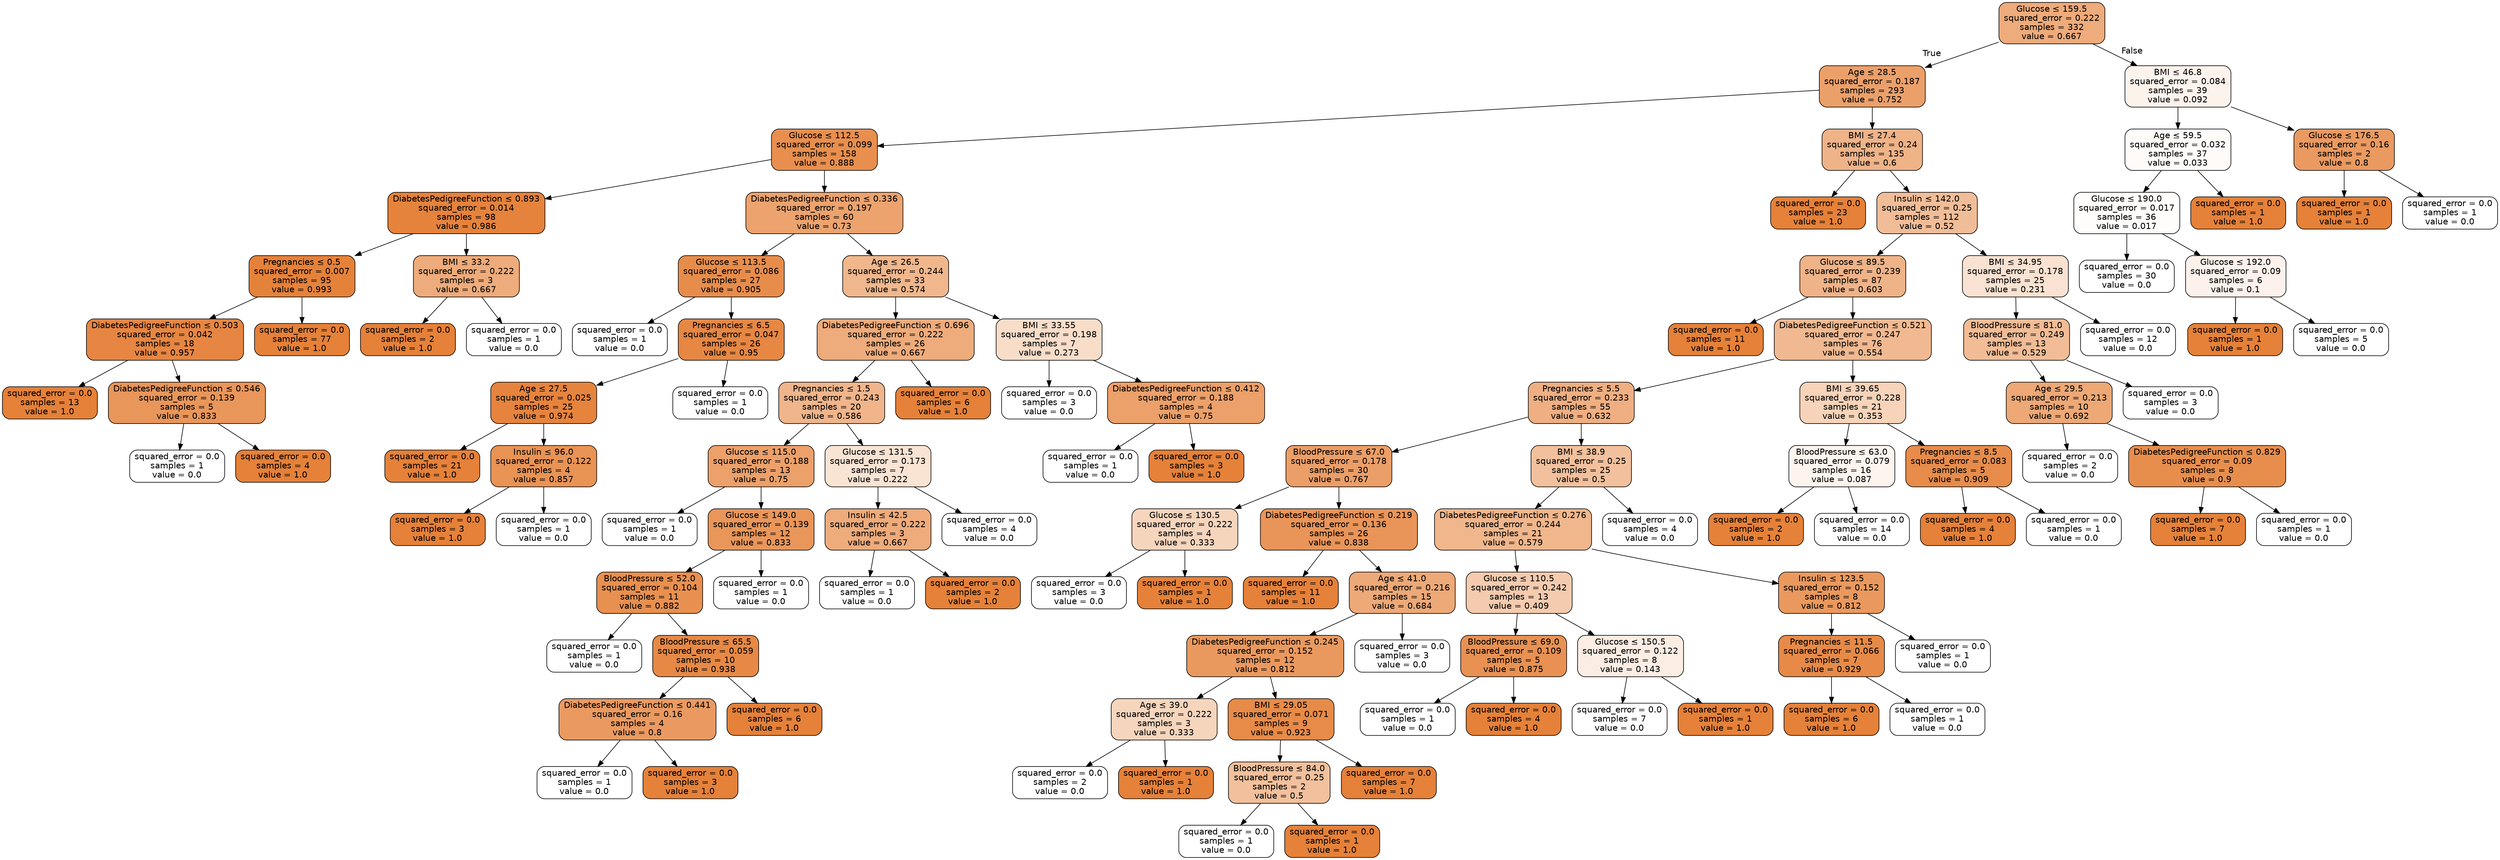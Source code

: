 digraph Tree {
node [shape=box, style="filled, rounded", color="black", fontname="helvetica"] ;
edge [fontname="helvetica"] ;
0 [label=<Glucose &le; 159.5<br/>squared_error = 0.222<br/>samples = 332<br/>value = 0.667>, fillcolor="#eeab7b"] ;
1 [label=<Age &le; 28.5<br/>squared_error = 0.187<br/>samples = 293<br/>value = 0.752>, fillcolor="#eba06a"] ;
0 -> 1 [labeldistance=2.5, labelangle=45, headlabel="True"] ;
2 [label=<Glucose &le; 112.5<br/>squared_error = 0.099<br/>samples = 158<br/>value = 0.888>, fillcolor="#e88f4f"] ;
1 -> 2 ;
3 [label=<DiabetesPedigreeFunction &le; 0.893<br/>squared_error = 0.014<br/>samples = 98<br/>value = 0.986>, fillcolor="#e5833c"] ;
2 -> 3 ;
4 [label=<Pregnancies &le; 0.5<br/>squared_error = 0.007<br/>samples = 95<br/>value = 0.993>, fillcolor="#e5823a"] ;
3 -> 4 ;
5 [label=<DiabetesPedigreeFunction &le; 0.503<br/>squared_error = 0.042<br/>samples = 18<br/>value = 0.957>, fillcolor="#e68642"] ;
4 -> 5 ;
6 [label=<squared_error = 0.0<br/>samples = 13<br/>value = 1.0>, fillcolor="#e58139"] ;
5 -> 6 ;
7 [label=<DiabetesPedigreeFunction &le; 0.546<br/>squared_error = 0.139<br/>samples = 5<br/>value = 0.833>, fillcolor="#e9965a"] ;
5 -> 7 ;
8 [label=<squared_error = 0.0<br/>samples = 1<br/>value = 0.0>, fillcolor="#ffffff"] ;
7 -> 8 ;
9 [label=<squared_error = 0.0<br/>samples = 4<br/>value = 1.0>, fillcolor="#e58139"] ;
7 -> 9 ;
10 [label=<squared_error = 0.0<br/>samples = 77<br/>value = 1.0>, fillcolor="#e58139"] ;
4 -> 10 ;
11 [label=<BMI &le; 33.2<br/>squared_error = 0.222<br/>samples = 3<br/>value = 0.667>, fillcolor="#eeab7b"] ;
3 -> 11 ;
12 [label=<squared_error = 0.0<br/>samples = 2<br/>value = 1.0>, fillcolor="#e58139"] ;
11 -> 12 ;
13 [label=<squared_error = 0.0<br/>samples = 1<br/>value = 0.0>, fillcolor="#ffffff"] ;
11 -> 13 ;
14 [label=<DiabetesPedigreeFunction &le; 0.336<br/>squared_error = 0.197<br/>samples = 60<br/>value = 0.73>, fillcolor="#eca36e"] ;
2 -> 14 ;
15 [label=<Glucose &le; 113.5<br/>squared_error = 0.086<br/>samples = 27<br/>value = 0.905>, fillcolor="#e78d4c"] ;
14 -> 15 ;
16 [label=<squared_error = 0.0<br/>samples = 1<br/>value = 0.0>, fillcolor="#ffffff"] ;
15 -> 16 ;
17 [label=<Pregnancies &le; 6.5<br/>squared_error = 0.047<br/>samples = 26<br/>value = 0.95>, fillcolor="#e68743"] ;
15 -> 17 ;
18 [label=<Age &le; 27.5<br/>squared_error = 0.025<br/>samples = 25<br/>value = 0.974>, fillcolor="#e6843e"] ;
17 -> 18 ;
19 [label=<squared_error = 0.0<br/>samples = 21<br/>value = 1.0>, fillcolor="#e58139"] ;
18 -> 19 ;
20 [label=<Insulin &le; 96.0<br/>squared_error = 0.122<br/>samples = 4<br/>value = 0.857>, fillcolor="#e99355"] ;
18 -> 20 ;
21 [label=<squared_error = 0.0<br/>samples = 3<br/>value = 1.0>, fillcolor="#e58139"] ;
20 -> 21 ;
22 [label=<squared_error = 0.0<br/>samples = 1<br/>value = 0.0>, fillcolor="#ffffff"] ;
20 -> 22 ;
23 [label=<squared_error = 0.0<br/>samples = 1<br/>value = 0.0>, fillcolor="#ffffff"] ;
17 -> 23 ;
24 [label=<Age &le; 26.5<br/>squared_error = 0.244<br/>samples = 33<br/>value = 0.574>, fillcolor="#f0b78d"] ;
14 -> 24 ;
25 [label=<DiabetesPedigreeFunction &le; 0.696<br/>squared_error = 0.222<br/>samples = 26<br/>value = 0.667>, fillcolor="#eeab7b"] ;
24 -> 25 ;
26 [label=<Pregnancies &le; 1.5<br/>squared_error = 0.243<br/>samples = 20<br/>value = 0.586>, fillcolor="#f0b58b"] ;
25 -> 26 ;
27 [label=<Glucose &le; 115.0<br/>squared_error = 0.188<br/>samples = 13<br/>value = 0.75>, fillcolor="#eca06a"] ;
26 -> 27 ;
28 [label=<squared_error = 0.0<br/>samples = 1<br/>value = 0.0>, fillcolor="#ffffff"] ;
27 -> 28 ;
29 [label=<Glucose &le; 149.0<br/>squared_error = 0.139<br/>samples = 12<br/>value = 0.833>, fillcolor="#e9965a"] ;
27 -> 29 ;
30 [label=<BloodPressure &le; 52.0<br/>squared_error = 0.104<br/>samples = 11<br/>value = 0.882>, fillcolor="#e89050"] ;
29 -> 30 ;
31 [label=<squared_error = 0.0<br/>samples = 1<br/>value = 0.0>, fillcolor="#ffffff"] ;
30 -> 31 ;
32 [label=<BloodPressure &le; 65.5<br/>squared_error = 0.059<br/>samples = 10<br/>value = 0.938>, fillcolor="#e78945"] ;
30 -> 32 ;
33 [label=<DiabetesPedigreeFunction &le; 0.441<br/>squared_error = 0.16<br/>samples = 4<br/>value = 0.8>, fillcolor="#ea9a61"] ;
32 -> 33 ;
34 [label=<squared_error = 0.0<br/>samples = 1<br/>value = 0.0>, fillcolor="#ffffff"] ;
33 -> 34 ;
35 [label=<squared_error = 0.0<br/>samples = 3<br/>value = 1.0>, fillcolor="#e58139"] ;
33 -> 35 ;
36 [label=<squared_error = 0.0<br/>samples = 6<br/>value = 1.0>, fillcolor="#e58139"] ;
32 -> 36 ;
37 [label=<squared_error = 0.0<br/>samples = 1<br/>value = 0.0>, fillcolor="#ffffff"] ;
29 -> 37 ;
38 [label=<Glucose &le; 131.5<br/>squared_error = 0.173<br/>samples = 7<br/>value = 0.222>, fillcolor="#f9e3d3"] ;
26 -> 38 ;
39 [label=<Insulin &le; 42.5<br/>squared_error = 0.222<br/>samples = 3<br/>value = 0.667>, fillcolor="#eeab7b"] ;
38 -> 39 ;
40 [label=<squared_error = 0.0<br/>samples = 1<br/>value = 0.0>, fillcolor="#ffffff"] ;
39 -> 40 ;
41 [label=<squared_error = 0.0<br/>samples = 2<br/>value = 1.0>, fillcolor="#e58139"] ;
39 -> 41 ;
42 [label=<squared_error = 0.0<br/>samples = 4<br/>value = 0.0>, fillcolor="#ffffff"] ;
38 -> 42 ;
43 [label=<squared_error = 0.0<br/>samples = 6<br/>value = 1.0>, fillcolor="#e58139"] ;
25 -> 43 ;
44 [label=<BMI &le; 33.55<br/>squared_error = 0.198<br/>samples = 7<br/>value = 0.273>, fillcolor="#f8ddc9"] ;
24 -> 44 ;
45 [label=<squared_error = 0.0<br/>samples = 3<br/>value = 0.0>, fillcolor="#ffffff"] ;
44 -> 45 ;
46 [label=<DiabetesPedigreeFunction &le; 0.412<br/>squared_error = 0.188<br/>samples = 4<br/>value = 0.75>, fillcolor="#eca06a"] ;
44 -> 46 ;
47 [label=<squared_error = 0.0<br/>samples = 1<br/>value = 0.0>, fillcolor="#ffffff"] ;
46 -> 47 ;
48 [label=<squared_error = 0.0<br/>samples = 3<br/>value = 1.0>, fillcolor="#e58139"] ;
46 -> 48 ;
49 [label=<BMI &le; 27.4<br/>squared_error = 0.24<br/>samples = 135<br/>value = 0.6>, fillcolor="#efb388"] ;
1 -> 49 ;
50 [label=<squared_error = 0.0<br/>samples = 23<br/>value = 1.0>, fillcolor="#e58139"] ;
49 -> 50 ;
51 [label=<Insulin &le; 142.0<br/>squared_error = 0.25<br/>samples = 112<br/>value = 0.52>, fillcolor="#f1bd98"] ;
49 -> 51 ;
52 [label=<Glucose &le; 89.5<br/>squared_error = 0.239<br/>samples = 87<br/>value = 0.603>, fillcolor="#efb388"] ;
51 -> 52 ;
53 [label=<squared_error = 0.0<br/>samples = 11<br/>value = 1.0>, fillcolor="#e58139"] ;
52 -> 53 ;
54 [label=<DiabetesPedigreeFunction &le; 0.521<br/>squared_error = 0.247<br/>samples = 76<br/>value = 0.554>, fillcolor="#f1b991"] ;
52 -> 54 ;
55 [label=<Pregnancies &le; 5.5<br/>squared_error = 0.233<br/>samples = 55<br/>value = 0.632>, fillcolor="#efaf82"] ;
54 -> 55 ;
56 [label=<BloodPressure &le; 67.0<br/>squared_error = 0.178<br/>samples = 30<br/>value = 0.767>, fillcolor="#eb9e67"] ;
55 -> 56 ;
57 [label=<Glucose &le; 130.5<br/>squared_error = 0.222<br/>samples = 4<br/>value = 0.333>, fillcolor="#f6d5bd"] ;
56 -> 57 ;
58 [label=<squared_error = 0.0<br/>samples = 3<br/>value = 0.0>, fillcolor="#ffffff"] ;
57 -> 58 ;
59 [label=<squared_error = 0.0<br/>samples = 1<br/>value = 1.0>, fillcolor="#e58139"] ;
57 -> 59 ;
60 [label=<DiabetesPedigreeFunction &le; 0.219<br/>squared_error = 0.136<br/>samples = 26<br/>value = 0.838>, fillcolor="#e99559"] ;
56 -> 60 ;
61 [label=<squared_error = 0.0<br/>samples = 11<br/>value = 1.0>, fillcolor="#e58139"] ;
60 -> 61 ;
62 [label=<Age &le; 41.0<br/>squared_error = 0.216<br/>samples = 15<br/>value = 0.684>, fillcolor="#eda978"] ;
60 -> 62 ;
63 [label=<DiabetesPedigreeFunction &le; 0.245<br/>squared_error = 0.152<br/>samples = 12<br/>value = 0.812>, fillcolor="#ea995e"] ;
62 -> 63 ;
64 [label=<Age &le; 39.0<br/>squared_error = 0.222<br/>samples = 3<br/>value = 0.333>, fillcolor="#f6d5bd"] ;
63 -> 64 ;
65 [label=<squared_error = 0.0<br/>samples = 2<br/>value = 0.0>, fillcolor="#ffffff"] ;
64 -> 65 ;
66 [label=<squared_error = 0.0<br/>samples = 1<br/>value = 1.0>, fillcolor="#e58139"] ;
64 -> 66 ;
67 [label=<BMI &le; 29.05<br/>squared_error = 0.071<br/>samples = 9<br/>value = 0.923>, fillcolor="#e78b48"] ;
63 -> 67 ;
68 [label=<BloodPressure &le; 84.0<br/>squared_error = 0.25<br/>samples = 2<br/>value = 0.5>, fillcolor="#f2c09c"] ;
67 -> 68 ;
69 [label=<squared_error = 0.0<br/>samples = 1<br/>value = 0.0>, fillcolor="#ffffff"] ;
68 -> 69 ;
70 [label=<squared_error = 0.0<br/>samples = 1<br/>value = 1.0>, fillcolor="#e58139"] ;
68 -> 70 ;
71 [label=<squared_error = 0.0<br/>samples = 7<br/>value = 1.0>, fillcolor="#e58139"] ;
67 -> 71 ;
72 [label=<squared_error = 0.0<br/>samples = 3<br/>value = 0.0>, fillcolor="#ffffff"] ;
62 -> 72 ;
73 [label=<BMI &le; 38.9<br/>squared_error = 0.25<br/>samples = 25<br/>value = 0.5>, fillcolor="#f2c09c"] ;
55 -> 73 ;
74 [label=<DiabetesPedigreeFunction &le; 0.276<br/>squared_error = 0.244<br/>samples = 21<br/>value = 0.579>, fillcolor="#f0b68c"] ;
73 -> 74 ;
75 [label=<Glucose &le; 110.5<br/>squared_error = 0.242<br/>samples = 13<br/>value = 0.409>, fillcolor="#f4cbae"] ;
74 -> 75 ;
76 [label=<BloodPressure &le; 69.0<br/>squared_error = 0.109<br/>samples = 5<br/>value = 0.875>, fillcolor="#e89152"] ;
75 -> 76 ;
77 [label=<squared_error = 0.0<br/>samples = 1<br/>value = 0.0>, fillcolor="#ffffff"] ;
76 -> 77 ;
78 [label=<squared_error = 0.0<br/>samples = 4<br/>value = 1.0>, fillcolor="#e58139"] ;
76 -> 78 ;
79 [label=<Glucose &le; 150.5<br/>squared_error = 0.122<br/>samples = 8<br/>value = 0.143>, fillcolor="#fbede3"] ;
75 -> 79 ;
80 [label=<squared_error = 0.0<br/>samples = 7<br/>value = 0.0>, fillcolor="#ffffff"] ;
79 -> 80 ;
81 [label=<squared_error = 0.0<br/>samples = 1<br/>value = 1.0>, fillcolor="#e58139"] ;
79 -> 81 ;
82 [label=<Insulin &le; 123.5<br/>squared_error = 0.152<br/>samples = 8<br/>value = 0.812>, fillcolor="#ea995e"] ;
74 -> 82 ;
83 [label=<Pregnancies &le; 11.5<br/>squared_error = 0.066<br/>samples = 7<br/>value = 0.929>, fillcolor="#e78a47"] ;
82 -> 83 ;
84 [label=<squared_error = 0.0<br/>samples = 6<br/>value = 1.0>, fillcolor="#e58139"] ;
83 -> 84 ;
85 [label=<squared_error = 0.0<br/>samples = 1<br/>value = 0.0>, fillcolor="#ffffff"] ;
83 -> 85 ;
86 [label=<squared_error = 0.0<br/>samples = 1<br/>value = 0.0>, fillcolor="#ffffff"] ;
82 -> 86 ;
87 [label=<squared_error = 0.0<br/>samples = 4<br/>value = 0.0>, fillcolor="#ffffff"] ;
73 -> 87 ;
88 [label=<BMI &le; 39.65<br/>squared_error = 0.228<br/>samples = 21<br/>value = 0.353>, fillcolor="#f6d3b9"] ;
54 -> 88 ;
89 [label=<BloodPressure &le; 63.0<br/>squared_error = 0.079<br/>samples = 16<br/>value = 0.087>, fillcolor="#fdf4ee"] ;
88 -> 89 ;
90 [label=<squared_error = 0.0<br/>samples = 2<br/>value = 1.0>, fillcolor="#e58139"] ;
89 -> 90 ;
91 [label=<squared_error = 0.0<br/>samples = 14<br/>value = 0.0>, fillcolor="#ffffff"] ;
89 -> 91 ;
92 [label=<Pregnancies &le; 8.5<br/>squared_error = 0.083<br/>samples = 5<br/>value = 0.909>, fillcolor="#e78c4b"] ;
88 -> 92 ;
93 [label=<squared_error = 0.0<br/>samples = 4<br/>value = 1.0>, fillcolor="#e58139"] ;
92 -> 93 ;
94 [label=<squared_error = 0.0<br/>samples = 1<br/>value = 0.0>, fillcolor="#ffffff"] ;
92 -> 94 ;
95 [label=<BMI &le; 34.95<br/>squared_error = 0.178<br/>samples = 25<br/>value = 0.231>, fillcolor="#f9e2d1"] ;
51 -> 95 ;
96 [label=<BloodPressure &le; 81.0<br/>squared_error = 0.249<br/>samples = 13<br/>value = 0.529>, fillcolor="#f1bc96"] ;
95 -> 96 ;
97 [label=<Age &le; 29.5<br/>squared_error = 0.213<br/>samples = 10<br/>value = 0.692>, fillcolor="#eda876"] ;
96 -> 97 ;
98 [label=<squared_error = 0.0<br/>samples = 2<br/>value = 0.0>, fillcolor="#ffffff"] ;
97 -> 98 ;
99 [label=<DiabetesPedigreeFunction &le; 0.829<br/>squared_error = 0.09<br/>samples = 8<br/>value = 0.9>, fillcolor="#e88e4d"] ;
97 -> 99 ;
100 [label=<squared_error = 0.0<br/>samples = 7<br/>value = 1.0>, fillcolor="#e58139"] ;
99 -> 100 ;
101 [label=<squared_error = 0.0<br/>samples = 1<br/>value = 0.0>, fillcolor="#ffffff"] ;
99 -> 101 ;
102 [label=<squared_error = 0.0<br/>samples = 3<br/>value = 0.0>, fillcolor="#ffffff"] ;
96 -> 102 ;
103 [label=<squared_error = 0.0<br/>samples = 12<br/>value = 0.0>, fillcolor="#ffffff"] ;
95 -> 103 ;
104 [label=<BMI &le; 46.8<br/>squared_error = 0.084<br/>samples = 39<br/>value = 0.092>, fillcolor="#fdf3ed"] ;
0 -> 104 [labeldistance=2.5, labelangle=-45, headlabel="False"] ;
105 [label=<Age &le; 59.5<br/>squared_error = 0.032<br/>samples = 37<br/>value = 0.033>, fillcolor="#fefbf8"] ;
104 -> 105 ;
106 [label=<Glucose &le; 190.0<br/>squared_error = 0.017<br/>samples = 36<br/>value = 0.017>, fillcolor="#fffdfc"] ;
105 -> 106 ;
107 [label=<squared_error = 0.0<br/>samples = 30<br/>value = 0.0>, fillcolor="#ffffff"] ;
106 -> 107 ;
108 [label=<Glucose &le; 192.0<br/>squared_error = 0.09<br/>samples = 6<br/>value = 0.1>, fillcolor="#fcf2eb"] ;
106 -> 108 ;
109 [label=<squared_error = 0.0<br/>samples = 1<br/>value = 1.0>, fillcolor="#e58139"] ;
108 -> 109 ;
110 [label=<squared_error = 0.0<br/>samples = 5<br/>value = 0.0>, fillcolor="#ffffff"] ;
108 -> 110 ;
111 [label=<squared_error = 0.0<br/>samples = 1<br/>value = 1.0>, fillcolor="#e58139"] ;
105 -> 111 ;
112 [label=<Glucose &le; 176.5<br/>squared_error = 0.16<br/>samples = 2<br/>value = 0.8>, fillcolor="#ea9a61"] ;
104 -> 112 ;
113 [label=<squared_error = 0.0<br/>samples = 1<br/>value = 1.0>, fillcolor="#e58139"] ;
112 -> 113 ;
114 [label=<squared_error = 0.0<br/>samples = 1<br/>value = 0.0>, fillcolor="#ffffff"] ;
112 -> 114 ;
}